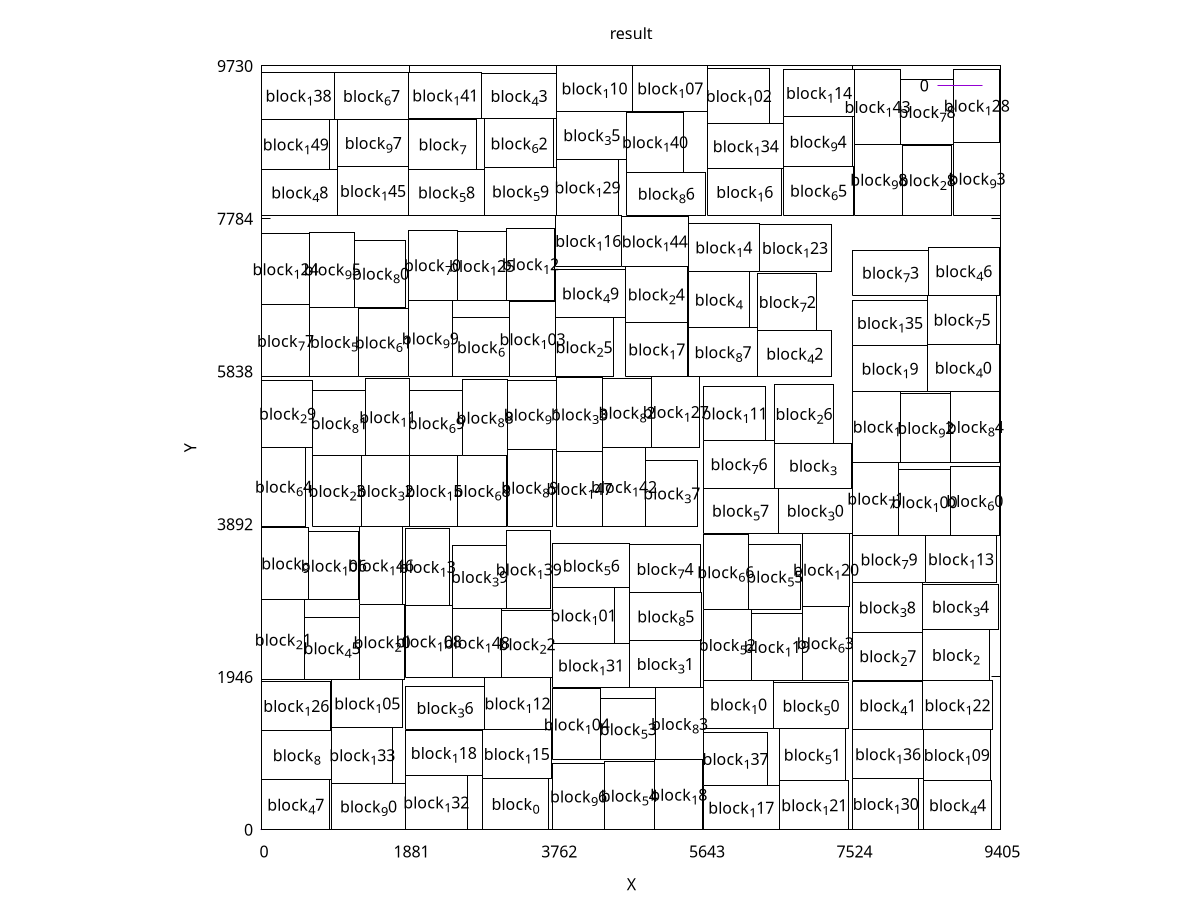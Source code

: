 reset
set size ratio -1
set title "result"
set xlabel "X"
set ylabel "Y"
set object 1 rect from 2805, 0 to 3655, 654
set label "block_0" at 3230, 327 center
set object 2 rect from 7524, 4684 to 8140, 5584
set label "block_1" at 7832, 5134 center
set object 3 rect from 8419, 1899 to 9264, 2554
set label "block_2" at 8841, 2226 center
set object 4 rect from 6534, 4353 to 7504, 4923
set label "block_3" at 7019, 4638 center
set object 5 rect from 5432, 6395 to 6207, 7110
set label "block_4" at 5819, 6752 center
set object 6 rect from 605, 5770 to 1230, 6658
set label "block_5" at 917, 6214 center
set object 7 rect from 2427, 5770 to 3157, 6525
set label "block_6" at 2792, 6147 center
set object 8 rect from 1870, 8405 to 2730, 9050
set label "block_7" at 2300, 8727 center
set object 9 rect from 0, 640 to 890, 1260
set label "block_8" at 445, 950 center
set object 10 rect from 0, 2930 to 596, 3855
set label "block_9" at 298, 3392 center
set object 11 rect from 5619, 1290 to 6519, 1905
set label "block_10" at 6069, 1597 center
set object 12 rect from 1320, 4765 to 1885, 5745
set label "block_11" at 1602, 5255 center
set object 13 rect from 3119, 6745 to 3724, 7660
set label "block_12" at 3421, 7202 center
set object 14 rect from 1825, 2856 to 2390, 3836
set label "block_13" at 2107, 3346 center
set object 15 rect from 5432, 7110 to 6332, 7725
set label "block_14" at 5882, 7417 center
set object 16 rect from 1885, 3865 to 2497, 4765
set label "block_15" at 2191, 4315 center
set object 17 rect from 5680, 7830 to 6620, 8420
set label "block_16" at 6150, 8125 center
set object 18 rect from 4632, 5770 to 5427, 6465
set label "block_17" at 5029, 6117 center
set object 19 rect from 4998, 0 to 5618, 890
set label "block_18" at 5308, 445 center
set object 20 rect from 7524, 5584 to 8474, 6163
set label "block_19" at 7999, 5873 center
set object 21 rect from 1240, 1915 to 1820, 2865
set label "block_20" at 1530, 2390 center
set object 22 rect from 0, 1915 to 545, 2930
set label "block_21" at 272, 2422 center
set object 23 rect from 3050, 1939 to 3704, 2789
set label "block_22" at 3377, 2364 center
set object 24 rect from 650, 3865 to 1265, 4765
set label "block_23" at 957, 4315 center
set object 25 rect from 4632, 6465 to 5417, 7170
set label "block_24" at 5024, 6817 center
set object 26 rect from 3737, 5770 to 4472, 6525
set label "block_25" at 4104, 6147 center
set object 27 rect from 6534, 4923 to 7279, 5668
set label "block_26" at 6906, 5295 center
set object 28 rect from 7524, 1899 to 8419, 2519
set label "block_27" at 7971, 2209 center
set object 29 rect from 8162, 7830 to 8787, 8715
set label "block_28" at 8474, 8272 center
set object 30 rect from 0, 4875 to 650, 5723
set label "block_29" at 325, 5299 center
set object 31 rect from 6574, 3773 to 7524, 4353
set label "block_30" at 7049, 4063 center
set object 32 rect from 4684, 1807 to 5589, 2417
set label "block_31" at 5136, 2112 center
set object 33 rect from 1265, 3865 to 1877, 4765
set label "block_32" at 1571, 4315 center
set object 34 rect from 3755, 4815 to 4335, 5765
set label "block_33" at 4045, 5290 center
set object 35 rect from 8419, 2554 to 9378, 3129
set label "block_34" at 8898, 2841 center
set object 36 rect from 3755, 8535 to 4645, 9155
set label "block_35" at 4200, 8845 center
set object 37 rect from 1825, 1279 to 2840, 1824
set label "block_36" at 2332, 1551 center
set object 38 rect from 4888, 3865 to 5553, 4700
set label "block_37" at 5220, 4282 center
set object 39 rect from 7524, 2519 to 8408, 3144
set label "block_38" at 7966, 2831 center
set object 40 rect from 2425, 2824 to 3120, 3619
set label "block_39" at 2772, 3221 center
set object 41 rect from 8474, 5584 to 9394, 6184
set label "block_40" at 8934, 5884 center
set object 42 rect from 7524, 1274 to 8419, 1894
set label "block_41" at 7971, 1584 center
set object 43 rect from 6314, 5770 to 7259, 6355
set label "block_42" at 6786, 6062 center
set object 44 rect from 2800, 9055 to 3750, 9636
set label "block_43" at 3275, 9345 center
set object 45 rect from 8424, 0 to 9299, 629
set label "block_44" at 8861, 314 center
set object 46 rect from 545, 1915 to 1240, 2710
set label "block_45" at 892, 2312 center
set object 47 rect from 8489, 6809 to 9394, 7419
set label "block_46" at 8941, 7114 center
set object 48 rect from 0, 0 to 865, 640
set label "block_47" at 432, 320 center
set object 49 rect from 0, 7830 to 965, 8405
set label "block_48" at 482, 8117 center
set object 50 rect from 3737, 6525 to 4632, 7140
set label "block_49" at 4184, 6832 center
set object 51 rect from 6519, 1290 to 7469, 1873
set label "block_50" at 6994, 1581 center
set object 52 rect from 6594, 625 to 7429, 1290
set label "block_51" at 7011, 957 center
set object 53 rect from 5619, 1905 to 6234, 2805
set label "block_52" at 5926, 2355 center
set object 54 rect from 4314, 890 to 5019, 1675
set label "block_53" at 4666, 1282 center
set object 55 rect from 4358, 0 to 4998, 865
set label "block_54" at 4678, 432 center
set object 56 rect from 6199, 2805 to 6864, 3640
set label "block_55" at 6531, 3222 center
set object 57 rect from 3704, 3082 to 4684, 3647
set label "block_56" at 4194, 3364 center
set object 58 rect from 5619, 3773 to 6574, 4353
set label "block_57" at 6096, 4063 center
set object 59 rect from 1870, 7830 to 2835, 8405
set label "block_58" at 2352, 8117 center
set object 60 rect from 2835, 7830 to 3755, 8430
set label "block_59" at 3295, 8130 center
set object 61 rect from 8769, 3749 to 9394, 4629
set label "block_60" at 9081, 4189 center
set object 62 rect from 1230, 5770 to 1862, 6645
set label "block_61" at 1546, 6207 center
set object 63 rect from 2835, 8430 to 3715, 9055
set label "block_62" at 3275, 8742 center
set object 64 rect from 6884, 1905 to 7469, 2850
set label "block_63" at 7176, 2377 center
set object 65 rect from 0, 3865 to 550, 4875
set label "block_64" at 275, 4370 center
set object 66 rect from 6645, 7830 to 7535, 8450
set label "block_65" at 7090, 8140 center
set object 67 rect from 5619, 2805 to 6199, 3755
set label "block_66" at 5909, 3280 center
set object 68 rect from 930, 9052 to 1865, 9642
set label "block_67" at 1397, 9347 center
set object 69 rect from 2497, 3865 to 3112, 4765
set label "block_68" at 2804, 4315 center
set object 70 rect from 1885, 4765 to 2555, 5590
set label "block_69" at 2220, 5177 center
set object 71 rect from 1862, 6745 to 2487, 7633
set label "block_70" at 2174, 7189 center
set object 72 rect from 7524, 3749 to 8114, 4684
set label "block_71" at 7819, 4216 center
set object 73 rect from 6314, 6355 to 7069, 7090
set label "block_72" at 6691, 6722 center
set object 74 rect from 7524, 6809 to 8489, 7384
set label "block_73" at 8006, 7096 center
set object 75 rect from 4684, 3017 to 5584, 3628
set label "block_74" at 5134, 3322 center
set object 76 rect from 8474, 6184 to 9359, 6809
set label "block_75" at 8916, 6496 center
set object 77 rect from 5619, 4353 to 6534, 4958
set label "block_76" at 6076, 4655 center
set object 78 rect from 0, 5770 to 605, 6685
set label "block_77" at 302, 6227 center
set object 79 rect from 8134, 8730 to 8809, 9552
set label "block_78" at 8471, 9141 center
set object 80 rect from 7524, 3144 to 8448, 3744
set label "block_79" at 7986, 3444 center
set object 81 rect from 1185, 6658 to 1835, 7506
set label "block_80" at 1510, 7082 center
set object 82 rect from 650, 4765 to 1320, 5590
set label "block_81" at 985, 5177 center
set object 83 rect from 4338, 4870 to 4963, 5752
set label "block_82" at 4650, 5311 center
set object 84 rect from 5019, 890 to 5619, 1807
set label "block_83" at 5319, 1348 center
set object 85 rect from 8775, 4684 to 9395, 5579
set label "block_84" at 9085, 5131 center
set object 86 rect from 4684, 2417 to 5604, 3017
set label "block_85" at 5144, 2717 center
set object 87 rect from 4645, 7830 to 5655, 8375
set label "block_86" at 5150, 8102 center
set object 88 rect from 5432, 5770 to 6314, 6395
set label "block_87" at 5873, 6082 center
set object 89 rect from 2555, 4765 to 3130, 5731
set label "block_88" at 2842, 5248 center
set object 90 rect from 3130, 3865 to 3695, 4845
set label "block_89" at 3412, 4355 center
set object 91 rect from 890, 0 to 1825, 595
set label "block_90" at 1357, 297 center
set object 92 rect from 3130, 4845 to 3755, 5727
set label "block_91" at 3442, 5286 center
set object 93 rect from 8140, 4684 to 8775, 5554
set label "block_92" at 8457, 5119 center
set object 94 rect from 8809, 7830 to 9406, 8755
set label "block_93" at 9107, 8292 center
set object 95 rect from 6645, 8450 to 7520, 9079
set label "block_94" at 7082, 8764 center
set object 96 rect from 605, 6658 to 1185, 7613
set label "block_95" at 895, 7135 center
set object 97 rect from 3704, 0 to 4358, 850
set label "block_96" at 4031, 425 center
set object 98 rect from 965, 8442 to 1870, 9052
set label "block_97" at 1417, 8747 center
set object 99 rect from 7550, 7830 to 8162, 8730
set label "block_98" at 7856, 8280 center
set object 100 rect from 1862, 5770 to 2427, 6745
set label "block_99" at 2144, 6257 center
set object 101 rect from 8114, 3749 to 8769, 4594
set label "block_100" at 8441, 4171 center
set object 102 rect from 3704, 2377 to 4489, 3082
set label "block_101" at 4096, 2729 center
set object 103 rect from 5680, 8995 to 6465, 9700
set label "block_102" at 6072, 9347 center
set object 104 rect from 3157, 5770 to 3737, 6725
set label "block_103" at 3447, 6247 center
set object 105 rect from 3704, 890 to 4314, 1795
set label "block_104" at 4009, 1342 center
set object 106 rect from 890, 1305 to 1795, 1915
set label "block_105" at 1342, 1610 center
set object 107 rect from 596, 2930 to 1236, 3795
set label "block_106" at 916, 3362 center
set object 108 rect from 4720, 9155 to 5680, 9730
set label "block_107" at 5200, 9442 center
set object 109 rect from 1825, 1939 to 2425, 2856
set label "block_108" at 2125, 2397 center
set object 110 rect from 8424, 629 to 9279, 1274
set label "block_109" at 8851, 951 center
set object 111 rect from 3755, 9155 to 4720, 9730
set label "block_110" at 4237, 9442 center
set object 112 rect from 5619, 4958 to 6419, 5647
set label "block_111" at 6019, 5302 center
set object 113 rect from 2840, 1279 to 3675, 1939
set label "block_112" at 3257, 1609 center
set object 114 rect from 8448, 3144 to 9358, 3749
set label "block_113" at 8903, 3446 center
set object 115 rect from 6645, 9079 to 7550, 9689
set label "block_114" at 7097, 9384 center
set object 116 rect from 2805, 654 to 3687, 1279
set label "block_115" at 3246, 966 center
set object 117 rect from 3737, 7170 to 4577, 7830
set label "block_116" at 4157, 7500 center
set object 118 rect from 5619, 0 to 6594, 565
set label "block_117" at 6106, 282 center
set object 119 rect from 1825, 695 to 2805, 1260
set label "block_118" at 2315, 977 center
set object 120 rect from 6234, 1905 to 6884, 2753
set label "block_119" at 6559, 2329 center
set object 121 rect from 6884, 2850 to 7484, 3773
set label "block_120" at 7184, 3311 center
set object 122 rect from 6594, 0 to 7476, 625
set label "block_121" at 7035, 312 center
set object 123 rect from 8419, 1274 to 9303, 1899
set label "block_122" at 8861, 1586 center
set object 124 rect from 6332, 7110 to 7250, 7710
set label "block_123" at 6791, 7410 center
set object 125 rect from 0, 6685 to 605, 7595
set label "block_124" at 302, 7140 center
set object 126 rect from 2487, 6745 to 3119, 7620
set label "block_125" at 2803, 7182 center
set object 127 rect from 0, 1260 to 875, 1892
set label "block_126" at 437, 1576 center
set object 128 rect from 4963, 4870 to 5578, 5770
set label "block_127" at 5270, 5320 center
set object 129 rect from 8809, 8755 to 9399, 9690
set label "block_128" at 9104, 9222 center
set object 130 rect from 3755, 7830 to 4540, 8535
set label "block_129" at 4147, 8182 center
set object 131 rect from 7524, 0 to 8369, 655
set label "block_130" at 7946, 327 center
set object 132 rect from 3704, 1807 to 4679, 2377
set label "block_131" at 4191, 2092 center
set object 133 rect from 1825, 0 to 2620, 695
set label "block_132" at 2222, 347 center
set object 134 rect from 890, 595 to 1665, 1305
set label "block_133" at 1277, 950 center
set object 135 rect from 5680, 8420 to 6645, 8995
set label "block_134" at 6162, 8707 center
set object 136 rect from 7524, 6163 to 8474, 6747
set label "block_135" at 7999, 6455 center
set object 137 rect from 7524, 655 to 8424, 1271
set label "block_136" at 7974, 963 center
set object 138 rect from 5619, 565 to 6444, 1235
set label "block_137" at 6031, 900 center
set object 139 rect from 0, 9052 to 930, 9647
set label "block_138" at 465, 9349 center
set object 140 rect from 3120, 2824 to 3680, 3809
set label "block_139" at 3400, 3316 center
set object 141 rect from 4645, 8375 to 5370, 9140
set label "block_140" at 5007, 8757 center
set object 142 rect from 1870, 9055 to 2800, 9650
set label "block_141" at 2335, 9352 center
set object 143 rect from 4338, 3865 to 4888, 4870
set label "block_142" at 4613, 4367 center
set object 144 rect from 7550, 8730 to 8134, 9680
set label "block_143" at 7842, 9205 center
set object 145 rect from 4577, 7170 to 5432, 7815
set label "block_144" at 5004, 7492 center
set object 146 rect from 965, 7830 to 1865, 8442
set label "block_145" at 1415, 8136 center
set object 147 rect from 1240, 2865 to 1796, 3865
set label "block_146" at 1518, 3365 center
set object 148 rect from 3755, 3865 to 4338, 4815
set label "block_147" at 4046, 4340 center
set object 149 rect from 2425, 1939 to 3050, 2824
set label "block_148" at 2737, 2381 center
set object 150 rect from 0, 8405 to 860, 9050
set label "block_149" at 430, 8727 center
set xtics 1881
set ytics 1946
plot [0:9406][0:9730]0
set terminal png size 1024, 768
set output "output.png"
replot
